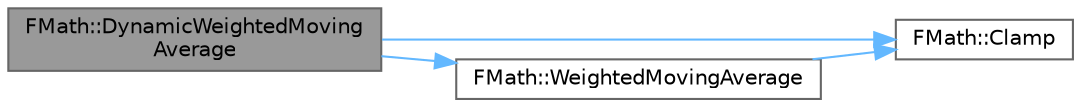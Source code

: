 digraph "FMath::DynamicWeightedMovingAverage"
{
 // INTERACTIVE_SVG=YES
 // LATEX_PDF_SIZE
  bgcolor="transparent";
  edge [fontname=Helvetica,fontsize=10,labelfontname=Helvetica,labelfontsize=10];
  node [fontname=Helvetica,fontsize=10,shape=box,height=0.2,width=0.4];
  rankdir="LR";
  Node1 [id="Node000001",label="FMath::DynamicWeightedMoving\lAverage",height=0.2,width=0.4,color="gray40", fillcolor="grey60", style="filled", fontcolor="black",tooltip="Calculates the new value in a weighted moving average series using the previous value and a weight ra..."];
  Node1 -> Node2 [id="edge1_Node000001_Node000002",color="steelblue1",style="solid",tooltip=" "];
  Node2 [id="Node000002",label="FMath::Clamp",height=0.2,width=0.4,color="grey40", fillcolor="white", style="filled",URL="$dc/d20/structFMath.html#a7dbca5929b2ea7f13304eb4c927dab6c",tooltip="Clamps X to be between Min and Max, inclusive."];
  Node1 -> Node3 [id="edge2_Node000001_Node000003",color="steelblue1",style="solid",tooltip=" "];
  Node3 [id="Node000003",label="FMath::WeightedMovingAverage",height=0.2,width=0.4,color="grey40", fillcolor="white", style="filled",URL="$dc/d20/structFMath.html#a939ce0d61c8127a35b7963f8d138e427",tooltip="Calculates the new value in a weighted moving average series using the previous value and the weight."];
  Node3 -> Node2 [id="edge3_Node000003_Node000002",color="steelblue1",style="solid",tooltip=" "];
}
